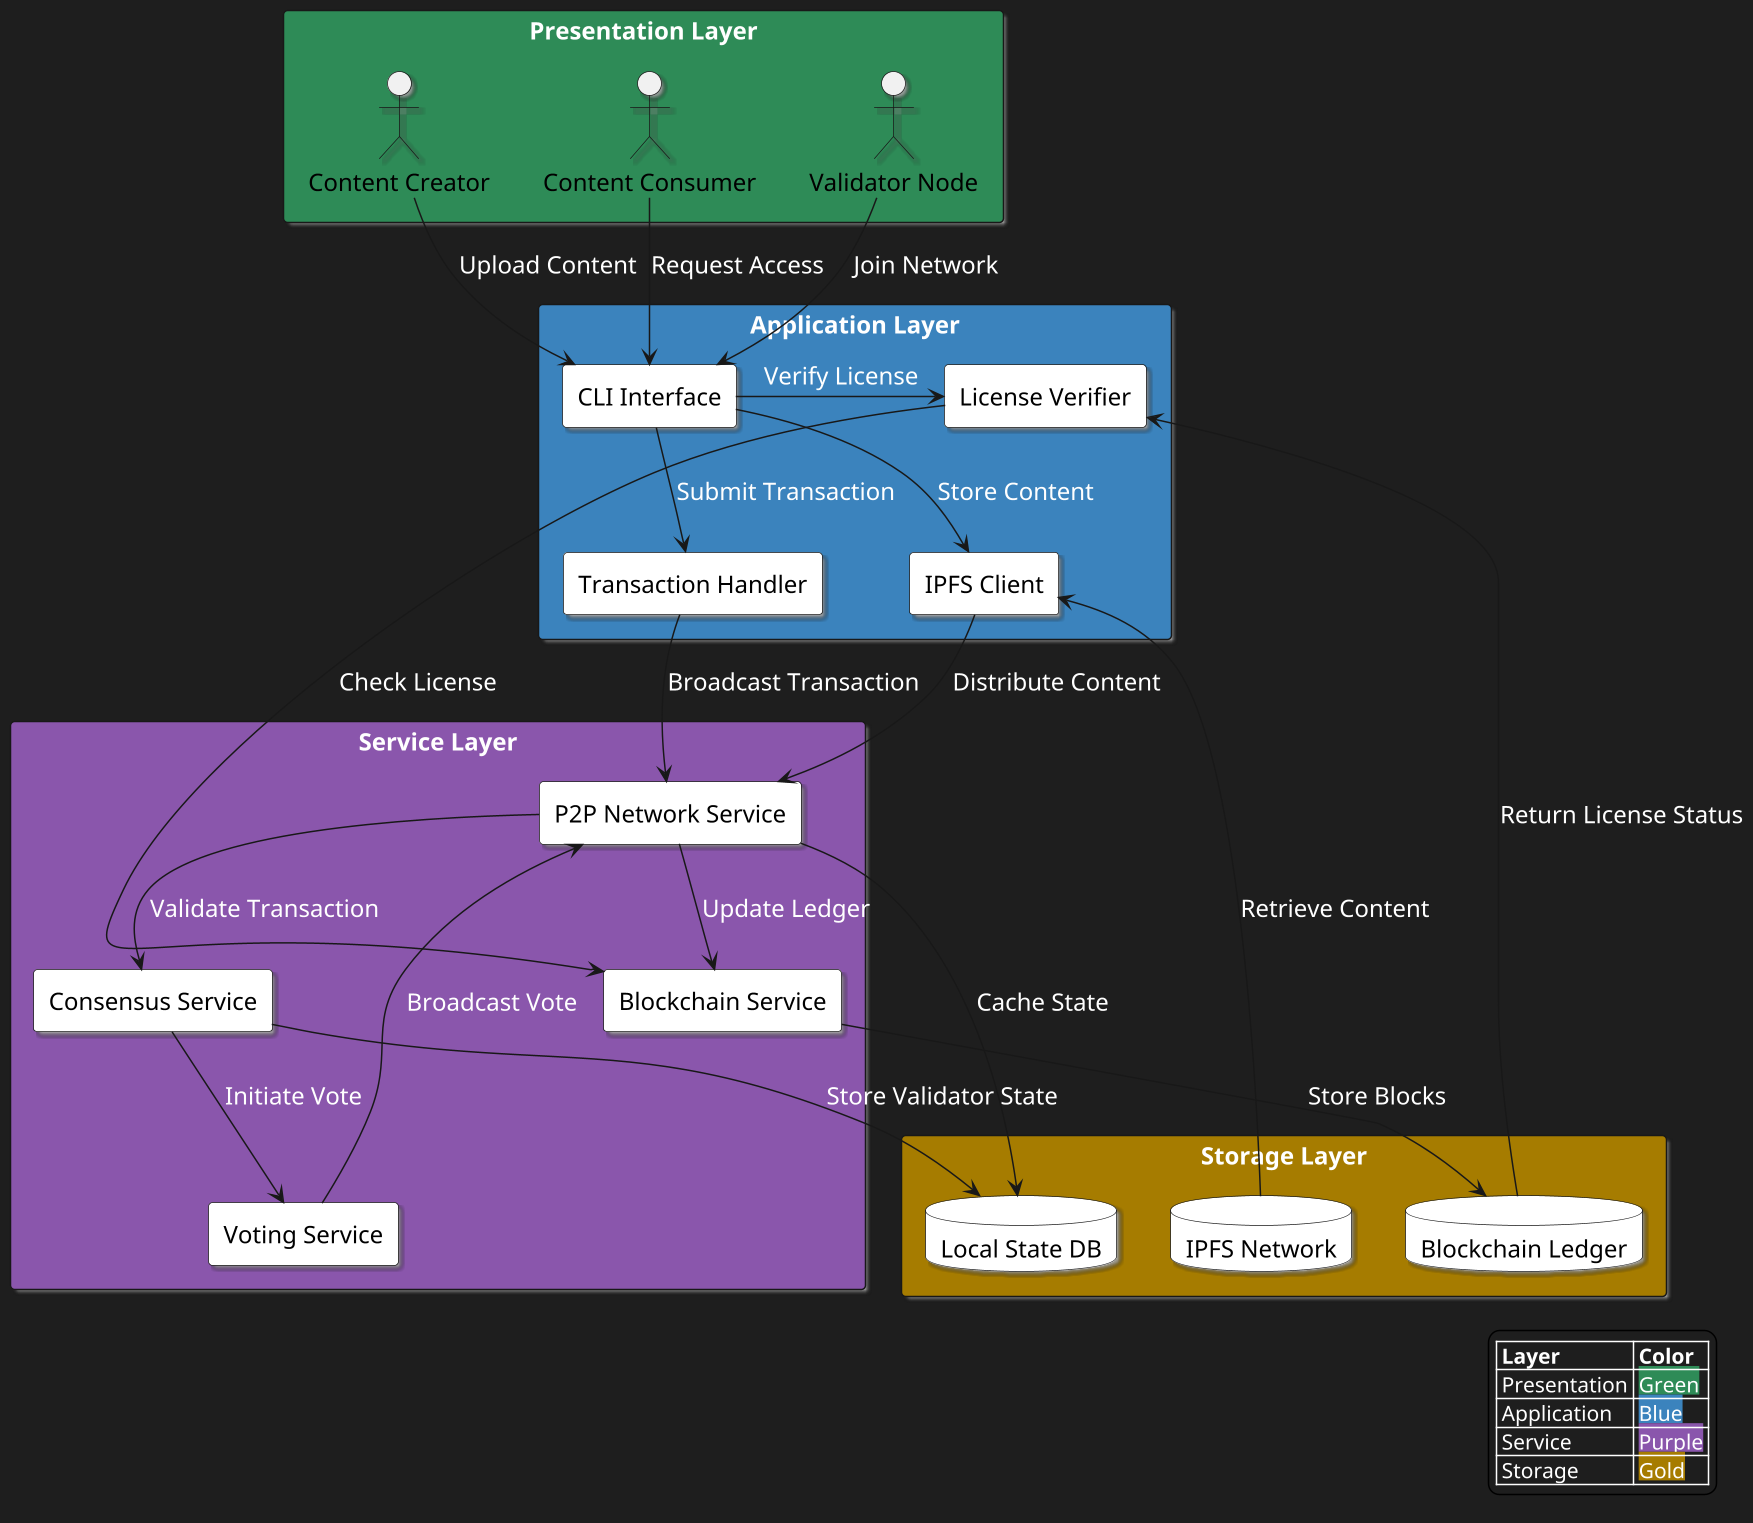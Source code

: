 @startuml
' Set a dark background and improve text visibility
skinparam backgroundColor #1E1E1E
skinparam defaultFontColor white
skinparam componentFontColor black
skinparam databaseFontColor black
skinparam actorFontColor black
skinparam componentBackgroundColor white
skinparam databaseBackgroundColor white
skinparam componentStyle rectangle
skinparam shadowing true
skinparam defaultFontSize 16
scale 1.5

' Define color schemes with better contrast
rectangle "Presentation Layer" #2E8B57 {
    actor "Content Creator" as creator
    actor "Content Consumer" as consumer
    actor "Validator Node" as validator
}

rectangle "Application Layer" #3B83BD {
    component "CLI Interface" as cli
    component "IPFS Client" as ipfs
    component "Transaction Handler" as txHandler
    component "License Verifier" as licenseVerifier
}

rectangle "Service Layer" #8A56AC {
    component "P2P Network Service" as p2p
    component "Consensus Service" as consensus
    component "Voting Service" as voting
    component "Blockchain Service" as blockchain
}

rectangle "Storage Layer" #A67C00 {
    database "IPFS Network" as ipfsNetwork
    database "Blockchain Ledger" as ledger
    database "Local State DB" as db
}

' Data Flows with good spacing
creator -down-> cli : "<font color=white>Upload Content</font>"
consumer -down-> cli : "<font color=white>Request Access</font>"
validator -down-> cli : "<font color=white>Join Network</font>"

cli -down-> ipfs : "<font color=white>Store Content</font>"
cli -down-> txHandler : "<font color=white>Submit Transaction</font>"
cli -right-> licenseVerifier : "<font color=white>Verify License</font>"

txHandler -down-> p2p : "<font color=white>Broadcast Transaction</font>"
ipfs -down-> p2p : "<font color=white>Distribute Content</font>"
licenseVerifier -down-> blockchain : "<font color=white>Check License</font>"

p2p -down-> consensus : "<font color=white>Validate Transaction</font>"
consensus -down-> voting : "<font color=white>Initiate Vote</font>"
voting -up-> p2p : "<font color=white>Broadcast Vote</font>"
p2p -down-> blockchain : "<font color=white>Update Ledger</font>"

blockchain -down-> ledger : "<font color=white>Store Blocks</font>"
p2p -down-> db : "<font color=white>Cache State</font>"
consensus -down-> db : "<font color=white>Store Validator State</font>"

ledger -up-> licenseVerifier : "<font color=white>Return License Status</font>"
ipfsNetwork -up-> ipfs : "<font color=white>Retrieve Content</font>"

legend right
  |= Layer |= Color |
  | Presentation | <back:#2E8B57><font color=white>Green</font></back> |
  | Application | <back:#3B83BD><font color=white>Blue</font></back> |
  | Service | <back:#8A56AC><font color=white>Purple</font></back> |
  | Storage | <back:#A67C00><font color=white>Gold</font></back> |
endlegend

@enduml